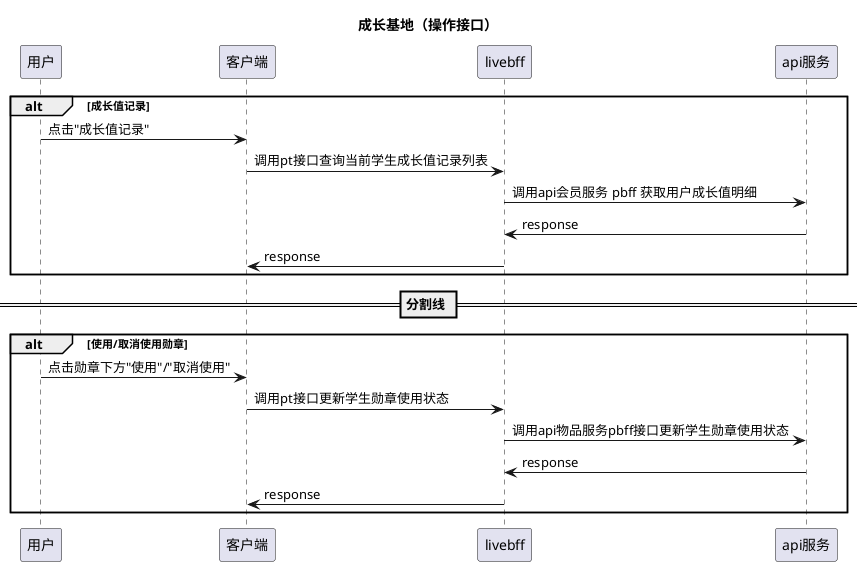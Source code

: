 
@startuml
title 成长基地（操作接口）

alt 成长值记录
用户 -> 客户端: 点击"成长值记录"
客户端 -> livebff: 调用pt接口查询当前学生成长值记录列表
livebff -> api服务: 调用api会员服务 pbff 获取用户成长值明细
api服务 -> livebff: response
livebff -> 客户端: response
end
== 分割线 ==

alt 使用/取消使用勋章
用户 -> 客户端: 点击勋章下方"使用"/"取消使用"
客户端 -> livebff: 调用pt接口更新学生勋章使用状态
livebff -> api服务: 调用api物品服务pbff接口更新学生勋章使用状态
api服务 -> livebff: response
livebff -> 客户端: response
end

@enduml